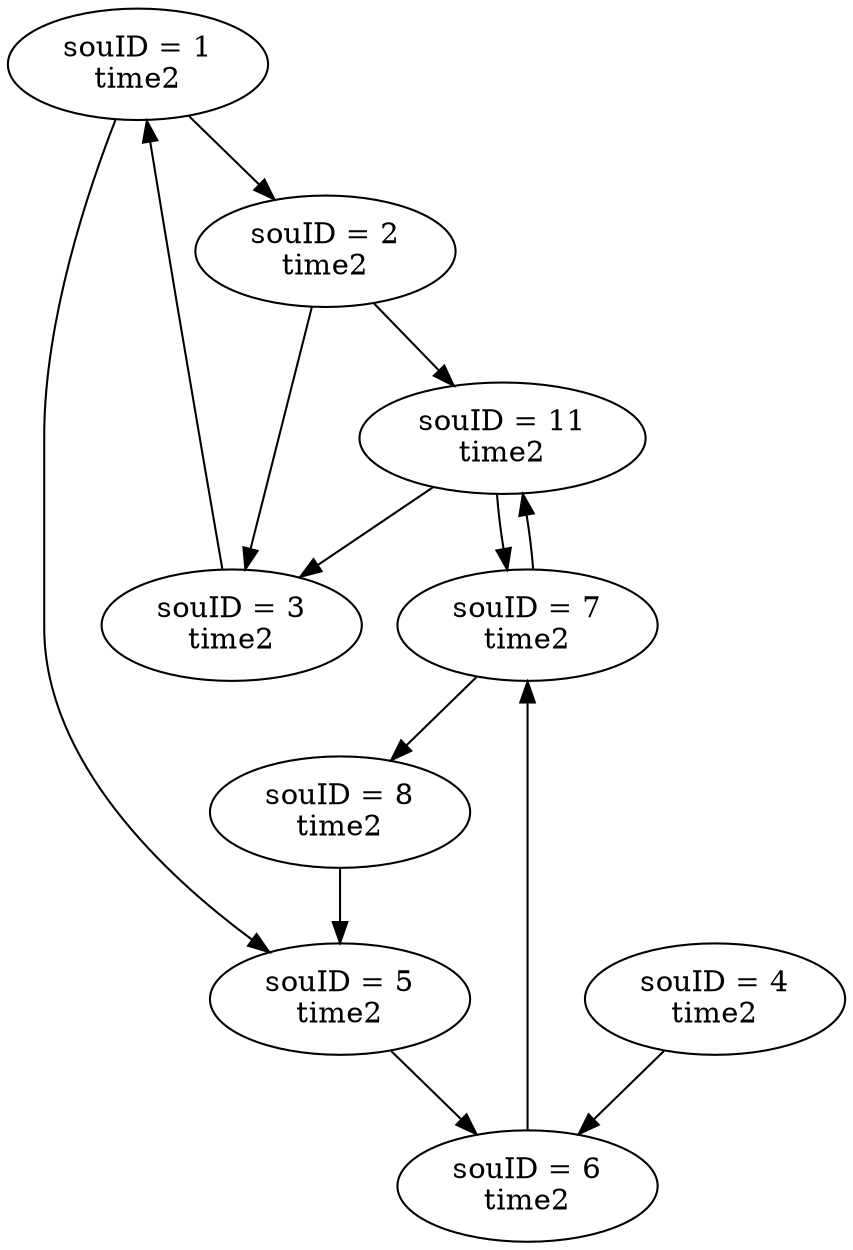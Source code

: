 // OriginGraph2
digraph {
	1 [label="souID = 1
time2"]
	2 [label="souID = 2
time2"]
	3 [label="souID = 3
time2"]
	4 [label="souID = 4
time2"]
	5 [label="souID = 5
time2"]
	6 [label="souID = 6
time2"]
	7 [label="souID = 7
time2"]
	8 [label="souID = 8
time2"]
	11 [label="souID = 11
time2"]
	1 -> 2
	1 -> 5
	2 -> 3
	2 -> 11
	3 -> 1
	4 -> 6
	5 -> 6
	6 -> 7
	7 -> 8
	7 -> 11
	8 -> 5
	11 -> 3
	11 -> 7
}

